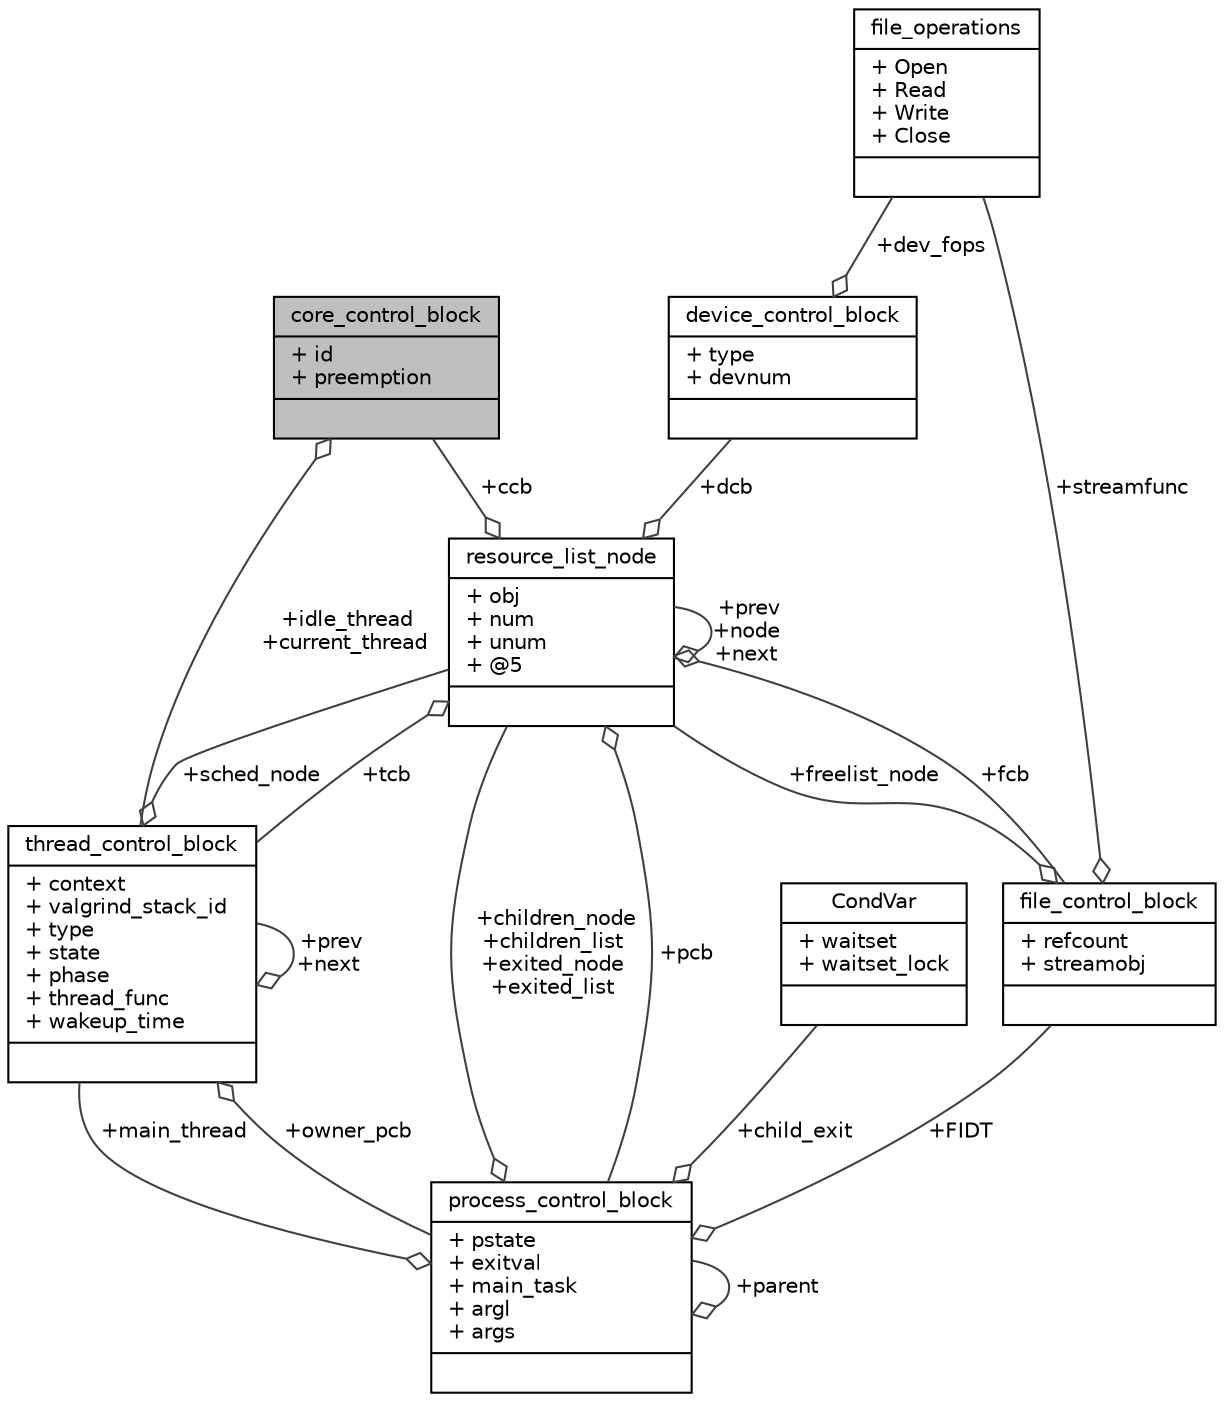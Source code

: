 digraph "core_control_block"
{
  edge [fontname="Helvetica",fontsize="10",labelfontname="Helvetica",labelfontsize="10"];
  node [fontname="Helvetica",fontsize="10",shape=record];
  Node1 [label="{core_control_block\n|+ id\l+ preemption\l|}",height=0.2,width=0.4,color="black", fillcolor="grey75", style="filled", fontcolor="black"];
  Node2 -> Node1 [color="grey25",fontsize="10",style="solid",label=" +idle_thread\n+current_thread" ,arrowhead="odiamond",fontname="Helvetica"];
  Node2 [label="{thread_control_block\n|+ context\l+ valgrind_stack_id\l+ type\l+ state\l+ phase\l+ thread_func\l+ wakeup_time\l|}",height=0.2,width=0.4,color="black", fillcolor="white", style="filled",URL="$structthread__control__block.html",tooltip="The thread control block. "];
  Node3 -> Node2 [color="grey25",fontsize="10",style="solid",label=" +owner_pcb" ,arrowhead="odiamond",fontname="Helvetica"];
  Node3 [label="{process_control_block\n|+ pstate\l+ exitval\l+ main_task\l+ argl\l+ args\l|}",height=0.2,width=0.4,color="black", fillcolor="white", style="filled",URL="$structprocess__control__block.html",tooltip="Process Control Block. "];
  Node4 -> Node3 [color="grey25",fontsize="10",style="solid",label=" +child_exit" ,arrowhead="odiamond",fontname="Helvetica"];
  Node4 [label="{CondVar\n|+ waitset\l+ waitset_lock\l|}",height=0.2,width=0.4,color="black", fillcolor="white", style="filled",URL="$structCondVar.html",tooltip="Condition variables. "];
  Node3 -> Node3 [color="grey25",fontsize="10",style="solid",label=" +parent" ,arrowhead="odiamond",fontname="Helvetica"];
  Node5 -> Node3 [color="grey25",fontsize="10",style="solid",label=" +children_node\n+children_list\n+exited_node\n+exited_list" ,arrowhead="odiamond",fontname="Helvetica"];
  Node5 [label="{resource_list_node\n|+ obj\l+ num\l+ unum\l+ @5\l|}",height=0.2,width=0.4,color="black", fillcolor="white", style="filled",URL="$structresource__list__node.html",tooltip="List node. "];
  Node3 -> Node5 [color="grey25",fontsize="10",style="solid",label=" +pcb" ,arrowhead="odiamond",fontname="Helvetica"];
  Node5 -> Node5 [color="grey25",fontsize="10",style="solid",label=" +prev\n+node\n+next" ,arrowhead="odiamond",fontname="Helvetica"];
  Node1 -> Node5 [color="grey25",fontsize="10",style="solid",label=" +ccb" ,arrowhead="odiamond",fontname="Helvetica"];
  Node6 -> Node5 [color="grey25",fontsize="10",style="solid",label=" +dcb" ,arrowhead="odiamond",fontname="Helvetica"];
  Node6 [label="{device_control_block\n|+ type\l+ devnum\l|}",height=0.2,width=0.4,color="black", fillcolor="white", style="filled",URL="$structdevice__control__block.html",tooltip="Device control block. "];
  Node7 -> Node6 [color="grey25",fontsize="10",style="solid",label=" +dev_fops" ,arrowhead="odiamond",fontname="Helvetica"];
  Node7 [label="{file_operations\n|+ Open\l+ Read\l+ Write\l+ Close\l|}",height=0.2,width=0.4,color="black", fillcolor="white", style="filled",URL="$structfile__operations.html",tooltip="The device-specific file operations table. "];
  Node8 -> Node5 [color="grey25",fontsize="10",style="solid",label=" +fcb" ,arrowhead="odiamond",fontname="Helvetica"];
  Node8 [label="{file_control_block\n|+ refcount\l+ streamobj\l|}",height=0.2,width=0.4,color="black", fillcolor="white", style="filled",URL="$structfile__control__block.html",tooltip="The file control block. "];
  Node5 -> Node8 [color="grey25",fontsize="10",style="solid",label=" +freelist_node" ,arrowhead="odiamond",fontname="Helvetica"];
  Node7 -> Node8 [color="grey25",fontsize="10",style="solid",label=" +streamfunc" ,arrowhead="odiamond",fontname="Helvetica"];
  Node2 -> Node5 [color="grey25",fontsize="10",style="solid",label=" +tcb" ,arrowhead="odiamond",fontname="Helvetica"];
  Node8 -> Node3 [color="grey25",fontsize="10",style="solid",label=" +FIDT" ,arrowhead="odiamond",fontname="Helvetica"];
  Node2 -> Node3 [color="grey25",fontsize="10",style="solid",label=" +main_thread" ,arrowhead="odiamond",fontname="Helvetica"];
  Node5 -> Node2 [color="grey25",fontsize="10",style="solid",label=" +sched_node" ,arrowhead="odiamond",fontname="Helvetica"];
  Node2 -> Node2 [color="grey25",fontsize="10",style="solid",label=" +prev\n+next" ,arrowhead="odiamond",fontname="Helvetica"];
}
